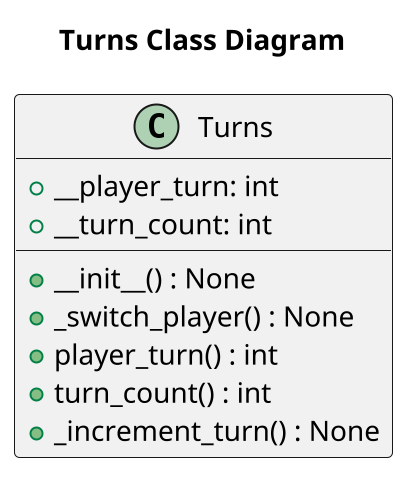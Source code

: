 @startuml
scale 2
title "Turns Class Diagram"
class Turns {
    +__init__() : None
    +__player_turn: int
    +__turn_count: int

    +_switch_player() : None
    +player_turn() : int
    +turn_count() : int
    +_increment_turn() : None
}
@enduml